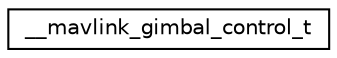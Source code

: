 digraph "Graphical Class Hierarchy"
{
 // INTERACTIVE_SVG=YES
  edge [fontname="Helvetica",fontsize="10",labelfontname="Helvetica",labelfontsize="10"];
  node [fontname="Helvetica",fontsize="10",shape=record];
  rankdir="LR";
  Node1 [label="__mavlink_gimbal_control_t",height=0.2,width=0.4,color="black", fillcolor="white", style="filled",URL="$struct____mavlink__gimbal__control__t.html"];
}
